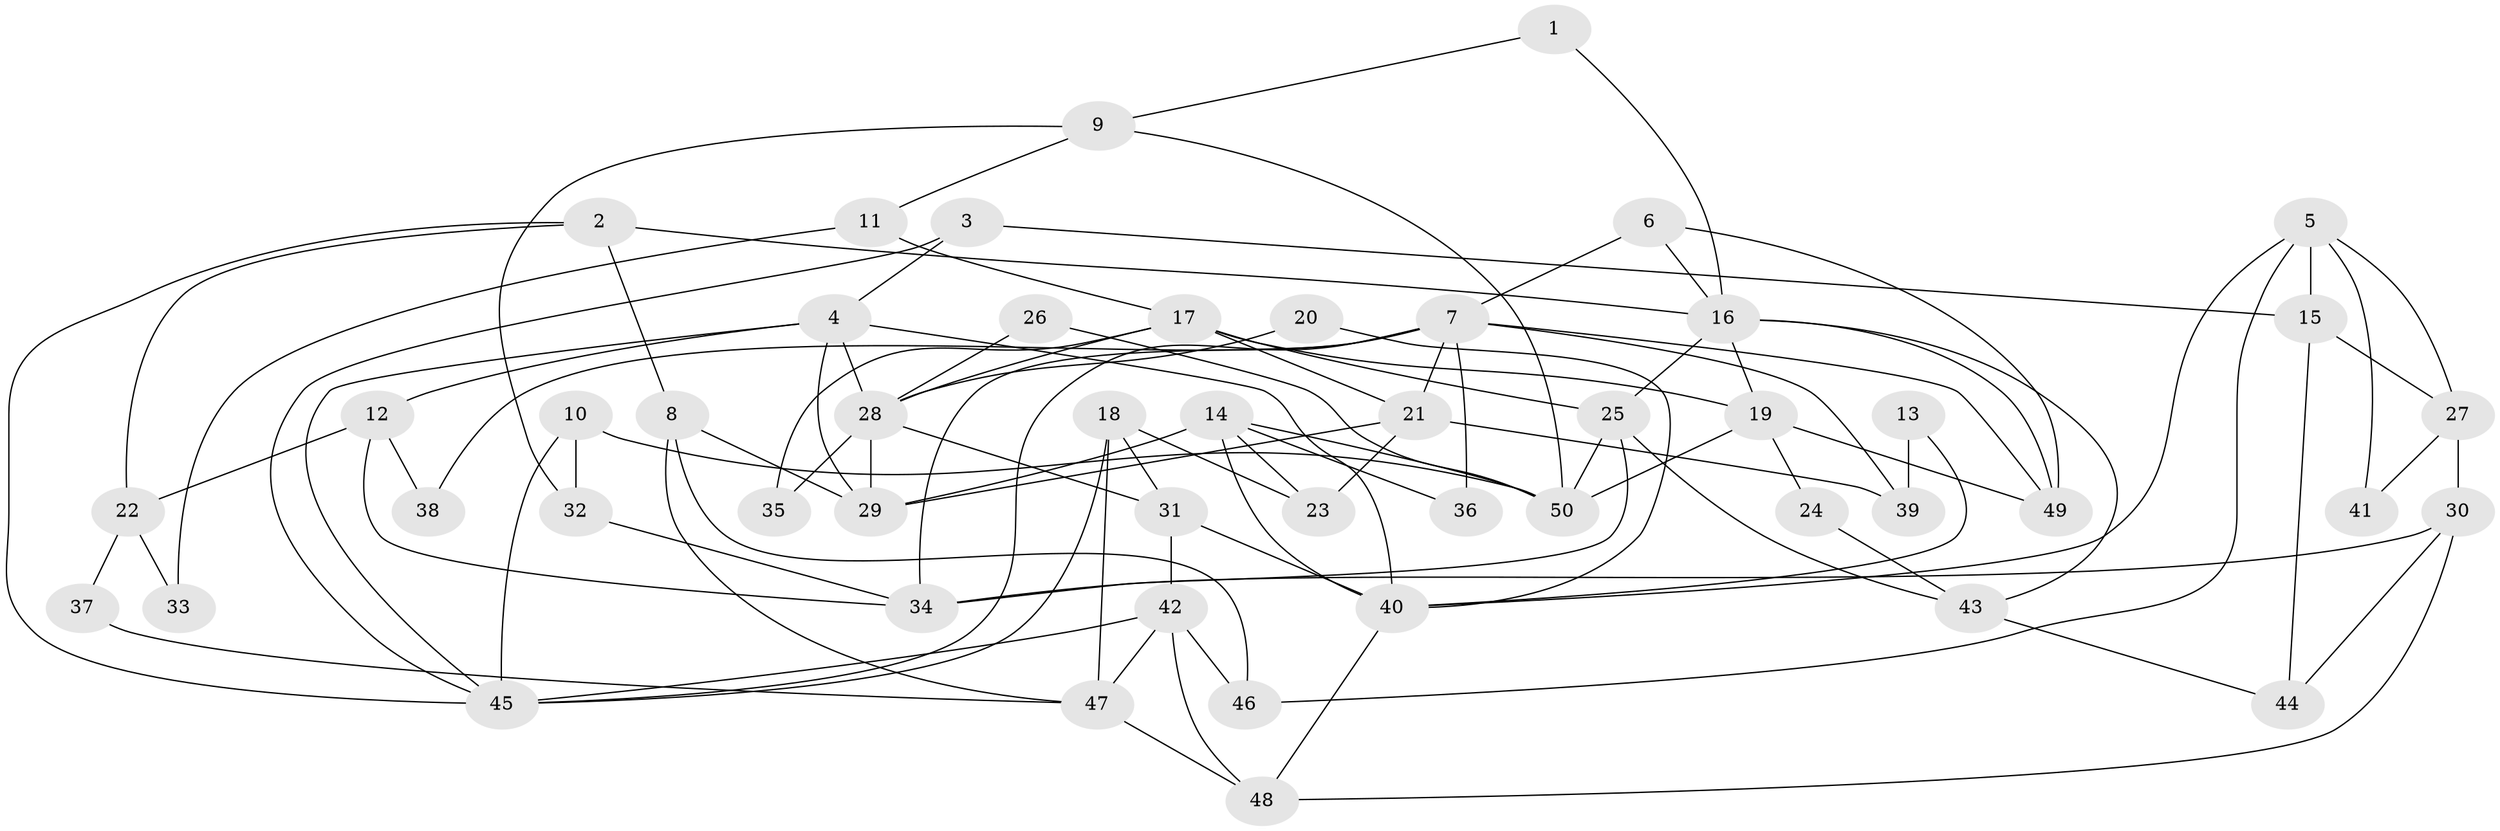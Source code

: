 // Generated by graph-tools (version 1.1) at 2025/50/03/09/25 03:50:11]
// undirected, 50 vertices, 100 edges
graph export_dot {
graph [start="1"]
  node [color=gray90,style=filled];
  1;
  2;
  3;
  4;
  5;
  6;
  7;
  8;
  9;
  10;
  11;
  12;
  13;
  14;
  15;
  16;
  17;
  18;
  19;
  20;
  21;
  22;
  23;
  24;
  25;
  26;
  27;
  28;
  29;
  30;
  31;
  32;
  33;
  34;
  35;
  36;
  37;
  38;
  39;
  40;
  41;
  42;
  43;
  44;
  45;
  46;
  47;
  48;
  49;
  50;
  1 -- 16;
  1 -- 9;
  2 -- 8;
  2 -- 45;
  2 -- 16;
  2 -- 22;
  3 -- 45;
  3 -- 4;
  3 -- 15;
  4 -- 28;
  4 -- 29;
  4 -- 12;
  4 -- 40;
  4 -- 45;
  5 -- 40;
  5 -- 15;
  5 -- 27;
  5 -- 41;
  5 -- 46;
  6 -- 49;
  6 -- 16;
  6 -- 7;
  7 -- 34;
  7 -- 21;
  7 -- 36;
  7 -- 38;
  7 -- 39;
  7 -- 45;
  7 -- 49;
  8 -- 29;
  8 -- 46;
  8 -- 47;
  9 -- 50;
  9 -- 32;
  9 -- 11;
  10 -- 50;
  10 -- 45;
  10 -- 32;
  11 -- 17;
  11 -- 33;
  12 -- 34;
  12 -- 22;
  12 -- 38;
  13 -- 39;
  13 -- 40;
  14 -- 40;
  14 -- 23;
  14 -- 29;
  14 -- 36;
  14 -- 50;
  15 -- 44;
  15 -- 27;
  16 -- 49;
  16 -- 19;
  16 -- 25;
  16 -- 43;
  17 -- 21;
  17 -- 19;
  17 -- 25;
  17 -- 28;
  17 -- 35;
  18 -- 45;
  18 -- 47;
  18 -- 23;
  18 -- 31;
  19 -- 50;
  19 -- 24;
  19 -- 49;
  20 -- 40;
  20 -- 28;
  21 -- 29;
  21 -- 23;
  21 -- 39;
  22 -- 33;
  22 -- 37;
  24 -- 43;
  25 -- 34;
  25 -- 43;
  25 -- 50;
  26 -- 50;
  26 -- 28;
  27 -- 30;
  27 -- 41;
  28 -- 31;
  28 -- 29;
  28 -- 35;
  30 -- 48;
  30 -- 34;
  30 -- 44;
  31 -- 42;
  31 -- 40;
  32 -- 34;
  37 -- 47;
  40 -- 48;
  42 -- 48;
  42 -- 45;
  42 -- 46;
  42 -- 47;
  43 -- 44;
  47 -- 48;
}
